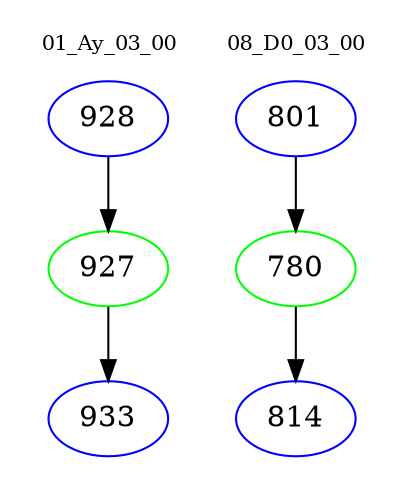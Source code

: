digraph{
subgraph cluster_0 {
color = white
label = "01_Ay_03_00";
fontsize=10;
T0_928 [label="928", color="blue"]
T0_928 -> T0_927 [color="black"]
T0_927 [label="927", color="green"]
T0_927 -> T0_933 [color="black"]
T0_933 [label="933", color="blue"]
}
subgraph cluster_1 {
color = white
label = "08_D0_03_00";
fontsize=10;
T1_801 [label="801", color="blue"]
T1_801 -> T1_780 [color="black"]
T1_780 [label="780", color="green"]
T1_780 -> T1_814 [color="black"]
T1_814 [label="814", color="blue"]
}
}
